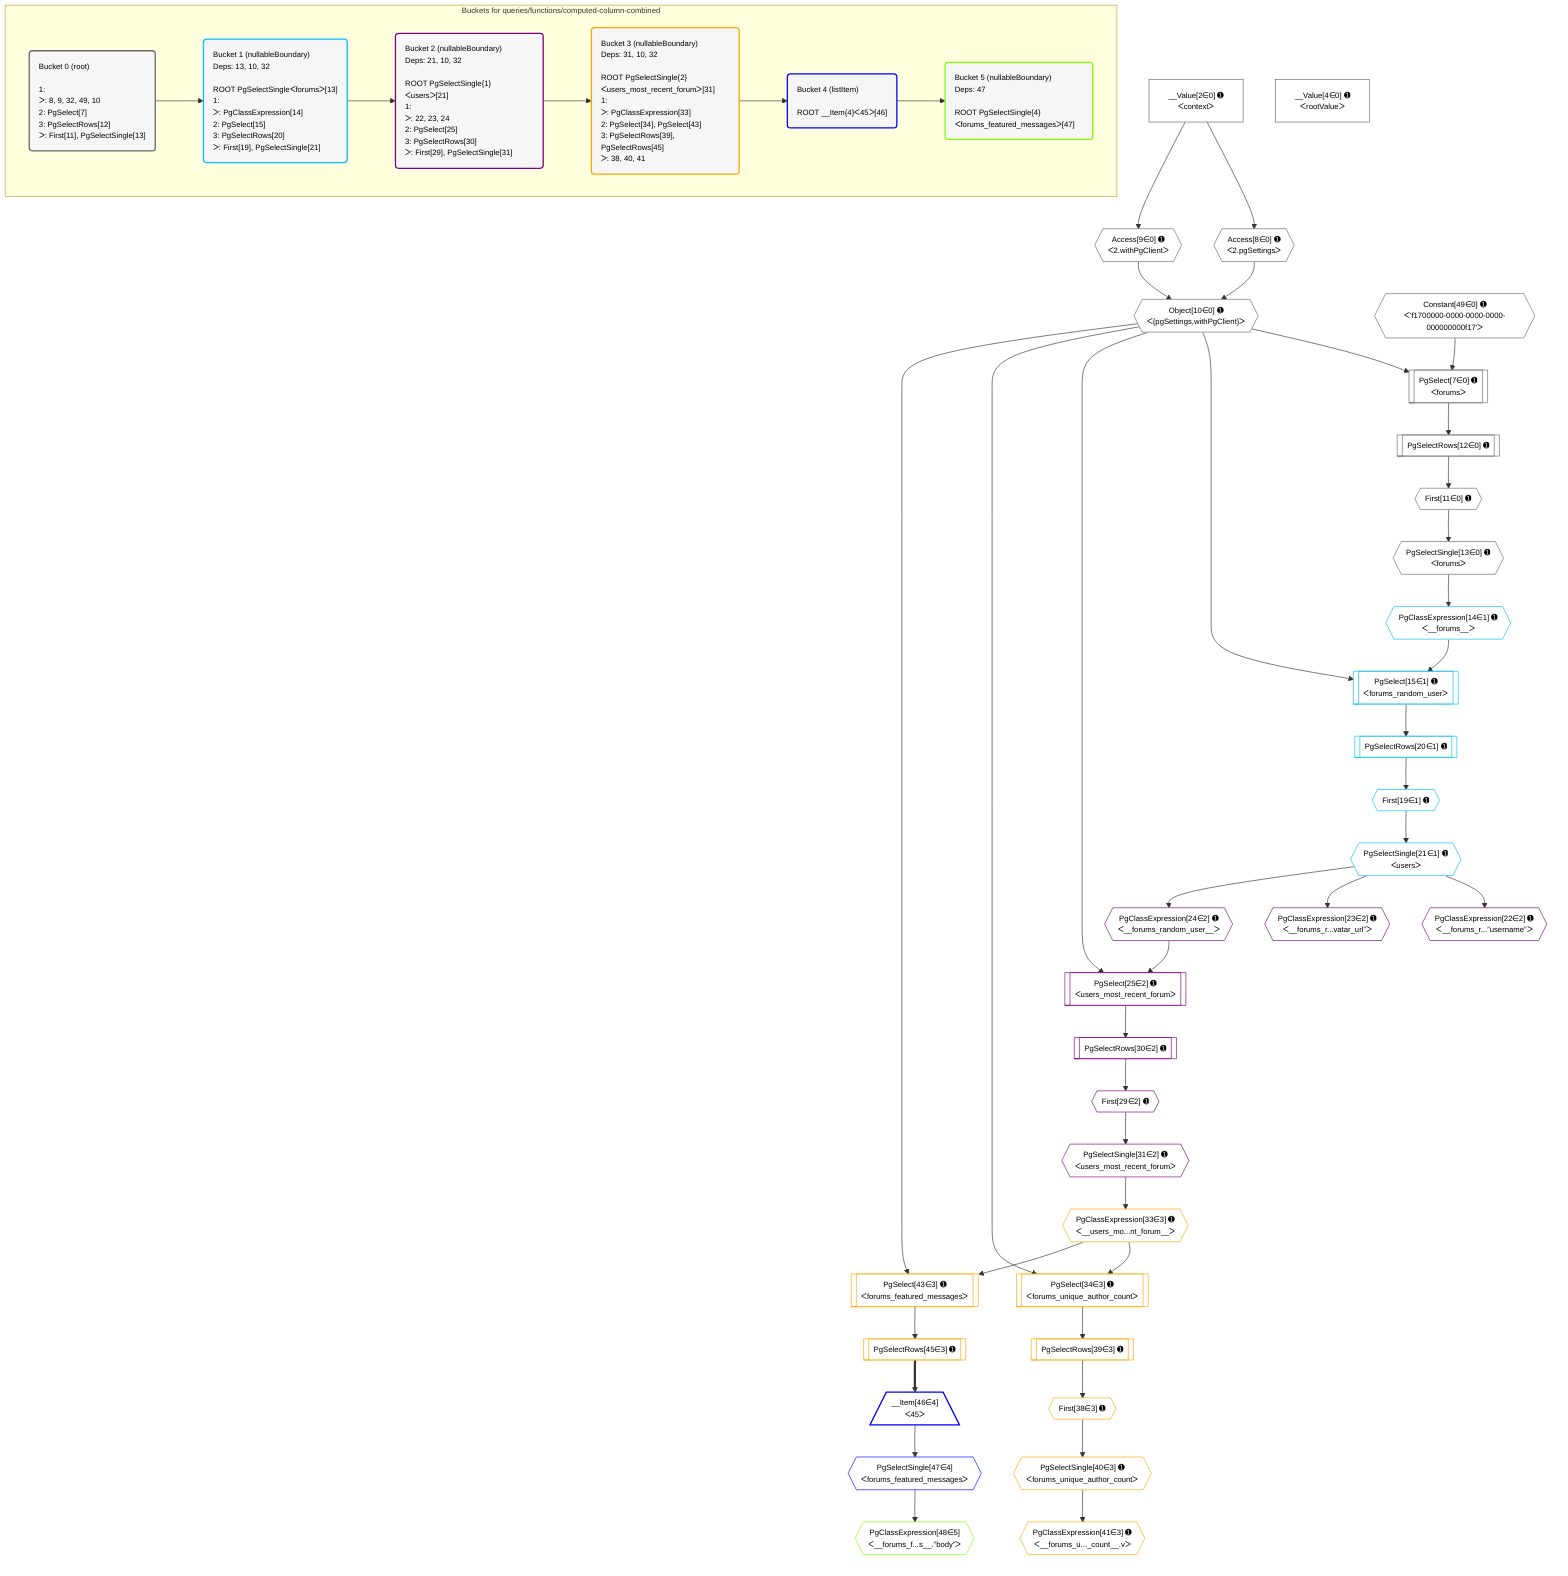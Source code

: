 %%{init: {'themeVariables': { 'fontSize': '12px'}}}%%
graph TD
    classDef path fill:#eee,stroke:#000,color:#000
    classDef plan fill:#fff,stroke-width:1px,color:#000
    classDef itemplan fill:#fff,stroke-width:2px,color:#000
    classDef unbatchedplan fill:#dff,stroke-width:1px,color:#000
    classDef sideeffectplan fill:#fcc,stroke-width:2px,color:#000
    classDef bucket fill:#f6f6f6,color:#000,stroke-width:2px,text-align:left


    %% plan dependencies
    PgSelect7[["PgSelect[7∈0] ➊<br />ᐸforumsᐳ"]]:::plan
    Object10{{"Object[10∈0] ➊<br />ᐸ{pgSettings,withPgClient}ᐳ"}}:::plan
    Constant49{{"Constant[49∈0] ➊<br />ᐸ'f1700000-0000-0000-0000-000000000f17'ᐳ"}}:::plan
    Object10 & Constant49 --> PgSelect7
    Access8{{"Access[8∈0] ➊<br />ᐸ2.pgSettingsᐳ"}}:::plan
    Access9{{"Access[9∈0] ➊<br />ᐸ2.withPgClientᐳ"}}:::plan
    Access8 & Access9 --> Object10
    __Value2["__Value[2∈0] ➊<br />ᐸcontextᐳ"]:::plan
    __Value2 --> Access8
    __Value2 --> Access9
    First11{{"First[11∈0] ➊"}}:::plan
    PgSelectRows12[["PgSelectRows[12∈0] ➊"]]:::plan
    PgSelectRows12 --> First11
    PgSelect7 --> PgSelectRows12
    PgSelectSingle13{{"PgSelectSingle[13∈0] ➊<br />ᐸforumsᐳ"}}:::plan
    First11 --> PgSelectSingle13
    __Value4["__Value[4∈0] ➊<br />ᐸrootValueᐳ"]:::plan
    PgSelect15[["PgSelect[15∈1] ➊<br />ᐸforums_random_userᐳ"]]:::plan
    PgClassExpression14{{"PgClassExpression[14∈1] ➊<br />ᐸ__forums__ᐳ"}}:::plan
    Object10 & PgClassExpression14 --> PgSelect15
    PgSelectSingle13 --> PgClassExpression14
    First19{{"First[19∈1] ➊"}}:::plan
    PgSelectRows20[["PgSelectRows[20∈1] ➊"]]:::plan
    PgSelectRows20 --> First19
    PgSelect15 --> PgSelectRows20
    PgSelectSingle21{{"PgSelectSingle[21∈1] ➊<br />ᐸusersᐳ"}}:::plan
    First19 --> PgSelectSingle21
    PgSelect25[["PgSelect[25∈2] ➊<br />ᐸusers_most_recent_forumᐳ"]]:::plan
    PgClassExpression24{{"PgClassExpression[24∈2] ➊<br />ᐸ__forums_random_user__ᐳ"}}:::plan
    Object10 & PgClassExpression24 --> PgSelect25
    PgClassExpression22{{"PgClassExpression[22∈2] ➊<br />ᐸ__forums_r...”username”ᐳ"}}:::plan
    PgSelectSingle21 --> PgClassExpression22
    PgClassExpression23{{"PgClassExpression[23∈2] ➊<br />ᐸ__forums_r...vatar_url”ᐳ"}}:::plan
    PgSelectSingle21 --> PgClassExpression23
    PgSelectSingle21 --> PgClassExpression24
    First29{{"First[29∈2] ➊"}}:::plan
    PgSelectRows30[["PgSelectRows[30∈2] ➊"]]:::plan
    PgSelectRows30 --> First29
    PgSelect25 --> PgSelectRows30
    PgSelectSingle31{{"PgSelectSingle[31∈2] ➊<br />ᐸusers_most_recent_forumᐳ"}}:::plan
    First29 --> PgSelectSingle31
    PgSelect34[["PgSelect[34∈3] ➊<br />ᐸforums_unique_author_countᐳ"]]:::plan
    PgClassExpression33{{"PgClassExpression[33∈3] ➊<br />ᐸ__users_mo...nt_forum__ᐳ"}}:::plan
    Object10 & PgClassExpression33 --> PgSelect34
    PgSelect43[["PgSelect[43∈3] ➊<br />ᐸforums_featured_messagesᐳ"]]:::plan
    Object10 & PgClassExpression33 --> PgSelect43
    PgSelectSingle31 --> PgClassExpression33
    First38{{"First[38∈3] ➊"}}:::plan
    PgSelectRows39[["PgSelectRows[39∈3] ➊"]]:::plan
    PgSelectRows39 --> First38
    PgSelect34 --> PgSelectRows39
    PgSelectSingle40{{"PgSelectSingle[40∈3] ➊<br />ᐸforums_unique_author_countᐳ"}}:::plan
    First38 --> PgSelectSingle40
    PgClassExpression41{{"PgClassExpression[41∈3] ➊<br />ᐸ__forums_u..._count__.vᐳ"}}:::plan
    PgSelectSingle40 --> PgClassExpression41
    PgSelectRows45[["PgSelectRows[45∈3] ➊"]]:::plan
    PgSelect43 --> PgSelectRows45
    __Item46[/"__Item[46∈4]<br />ᐸ45ᐳ"\]:::itemplan
    PgSelectRows45 ==> __Item46
    PgSelectSingle47{{"PgSelectSingle[47∈4]<br />ᐸforums_featured_messagesᐳ"}}:::plan
    __Item46 --> PgSelectSingle47
    PgClassExpression48{{"PgClassExpression[48∈5]<br />ᐸ__forums_f...s__.”body”ᐳ"}}:::plan
    PgSelectSingle47 --> PgClassExpression48

    %% define steps

    subgraph "Buckets for queries/functions/computed-column-combined"
    Bucket0("Bucket 0 (root)<br /><br />1: <br />ᐳ: 8, 9, 32, 49, 10<br />2: PgSelect[7]<br />3: PgSelectRows[12]<br />ᐳ: First[11], PgSelectSingle[13]"):::bucket
    classDef bucket0 stroke:#696969
    class Bucket0,__Value2,__Value4,PgSelect7,Access8,Access9,Object10,First11,PgSelectRows12,PgSelectSingle13,Constant49 bucket0
    Bucket1("Bucket 1 (nullableBoundary)<br />Deps: 13, 10, 32<br /><br />ROOT PgSelectSingleᐸforumsᐳ[13]<br />1: <br />ᐳ: PgClassExpression[14]<br />2: PgSelect[15]<br />3: PgSelectRows[20]<br />ᐳ: First[19], PgSelectSingle[21]"):::bucket
    classDef bucket1 stroke:#00bfff
    class Bucket1,PgClassExpression14,PgSelect15,First19,PgSelectRows20,PgSelectSingle21 bucket1
    Bucket2("Bucket 2 (nullableBoundary)<br />Deps: 21, 10, 32<br /><br />ROOT PgSelectSingle{1}ᐸusersᐳ[21]<br />1: <br />ᐳ: 22, 23, 24<br />2: PgSelect[25]<br />3: PgSelectRows[30]<br />ᐳ: First[29], PgSelectSingle[31]"):::bucket
    classDef bucket2 stroke:#7f007f
    class Bucket2,PgClassExpression22,PgClassExpression23,PgClassExpression24,PgSelect25,First29,PgSelectRows30,PgSelectSingle31 bucket2
    Bucket3("Bucket 3 (nullableBoundary)<br />Deps: 31, 10, 32<br /><br />ROOT PgSelectSingle{2}ᐸusers_most_recent_forumᐳ[31]<br />1: <br />ᐳ: PgClassExpression[33]<br />2: PgSelect[34], PgSelect[43]<br />3: PgSelectRows[39], PgSelectRows[45]<br />ᐳ: 38, 40, 41"):::bucket
    classDef bucket3 stroke:#ffa500
    class Bucket3,PgClassExpression33,PgSelect34,First38,PgSelectRows39,PgSelectSingle40,PgClassExpression41,PgSelect43,PgSelectRows45 bucket3
    Bucket4("Bucket 4 (listItem)<br /><br />ROOT __Item{4}ᐸ45ᐳ[46]"):::bucket
    classDef bucket4 stroke:#0000ff
    class Bucket4,__Item46,PgSelectSingle47 bucket4
    Bucket5("Bucket 5 (nullableBoundary)<br />Deps: 47<br /><br />ROOT PgSelectSingle{4}ᐸforums_featured_messagesᐳ[47]"):::bucket
    classDef bucket5 stroke:#7fff00
    class Bucket5,PgClassExpression48 bucket5
    Bucket0 --> Bucket1
    Bucket1 --> Bucket2
    Bucket2 --> Bucket3
    Bucket3 --> Bucket4
    Bucket4 --> Bucket5
    end